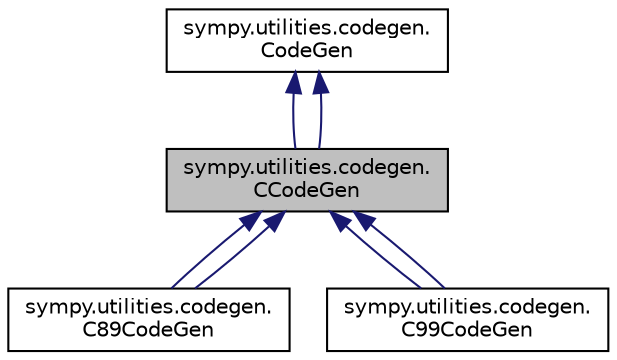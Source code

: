 digraph "sympy.utilities.codegen.CCodeGen"
{
 // LATEX_PDF_SIZE
  edge [fontname="Helvetica",fontsize="10",labelfontname="Helvetica",labelfontsize="10"];
  node [fontname="Helvetica",fontsize="10",shape=record];
  Node1 [label="sympy.utilities.codegen.\lCCodeGen",height=0.2,width=0.4,color="black", fillcolor="grey75", style="filled", fontcolor="black",tooltip=" "];
  Node2 -> Node1 [dir="back",color="midnightblue",fontsize="10",style="solid",fontname="Helvetica"];
  Node2 [label="sympy.utilities.codegen.\lCodeGen",height=0.2,width=0.4,color="black", fillcolor="white", style="filled",URL="$classsympy_1_1utilities_1_1codegen_1_1CodeGen.html",tooltip=" "];
  Node2 -> Node1 [dir="back",color="midnightblue",fontsize="10",style="solid",fontname="Helvetica"];
  Node1 -> Node3 [dir="back",color="midnightblue",fontsize="10",style="solid",fontname="Helvetica"];
  Node3 [label="sympy.utilities.codegen.\lC89CodeGen",height=0.2,width=0.4,color="black", fillcolor="white", style="filled",URL="$classsympy_1_1utilities_1_1codegen_1_1C89CodeGen.html",tooltip=" "];
  Node1 -> Node3 [dir="back",color="midnightblue",fontsize="10",style="solid",fontname="Helvetica"];
  Node1 -> Node4 [dir="back",color="midnightblue",fontsize="10",style="solid",fontname="Helvetica"];
  Node4 [label="sympy.utilities.codegen.\lC99CodeGen",height=0.2,width=0.4,color="black", fillcolor="white", style="filled",URL="$classsympy_1_1utilities_1_1codegen_1_1C99CodeGen.html",tooltip=" "];
  Node1 -> Node4 [dir="back",color="midnightblue",fontsize="10",style="solid",fontname="Helvetica"];
}
